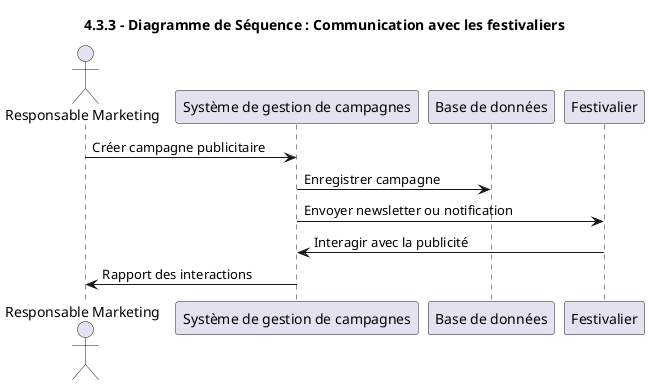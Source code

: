 @startuml
!pragma layout smetana
title 4.3.3 - Diagramme de Séquence : Communication avec les festivaliers

actor "Responsable Marketing" as marketing
participant "Système de gestion de campagnes" as systeme
participant "Base de données" as bdd
participant "Festivalier" as festivalier

marketing -> systeme : Créer campagne publicitaire
systeme -> bdd : Enregistrer campagne
systeme -> festivalier : Envoyer newsletter ou notification
festivalier -> systeme : Interagir avec la publicité
systeme -> marketing : Rapport des interactions

@enduml
